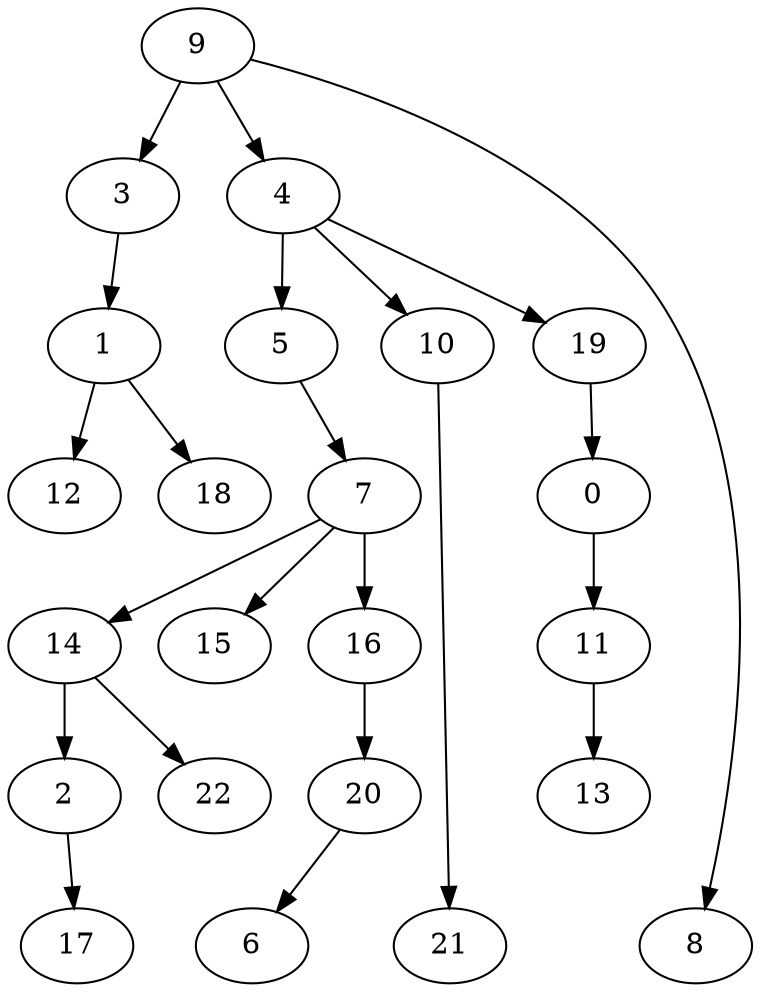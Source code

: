 digraph G {
    0;
    11;
    13;
    1;
    12;
    18;
    2;
    17;
    3;
    4;
    5;
    10;
    19;
    7;
    21;
    14;
    15;
    16;
    22;
    20;
    9;
    8;
    6;
    0 -> 11 [weight=0];
    11 -> 13 [weight=0];
    1 -> 12 [weight=0];
    1 -> 18 [weight=0];
    2 -> 17 [weight=0];
    3 -> 1 [weight=0];
    4 -> 5 [weight=0];
    4 -> 10 [weight=0];
    4 -> 19 [weight=0];
    5 -> 7 [weight=0];
    10 -> 21 [weight=0];
    19 -> 0 [weight=0];
    7 -> 14 [weight=0];
    7 -> 15 [weight=0];
    7 -> 16 [weight=1];
    14 -> 2 [weight=0];
    14 -> 22 [weight=0];
    16 -> 20 [weight=0];
    20 -> 6 [weight=0];
    9 -> 3 [weight=0];
    9 -> 4 [weight=0];
    9 -> 8 [weight=0];
}
